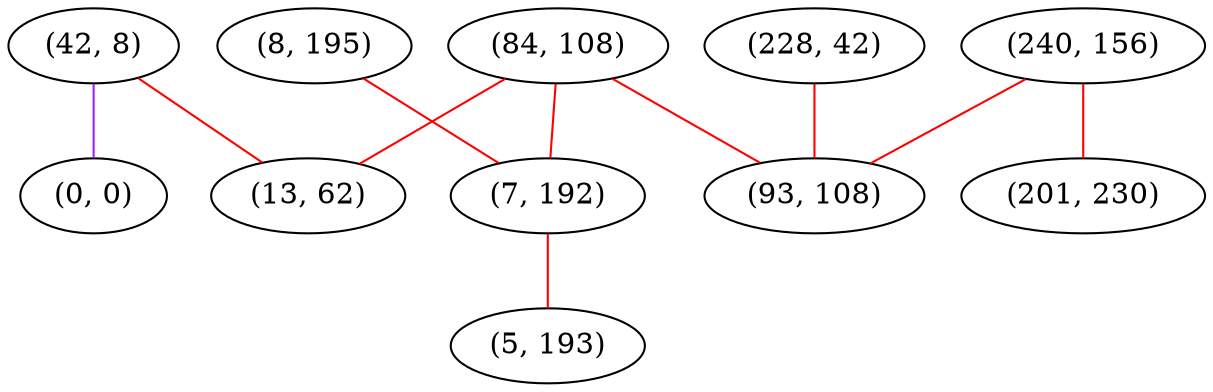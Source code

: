 graph "" {
"(42, 8)";
"(8, 195)";
"(84, 108)";
"(7, 192)";
"(228, 42)";
"(240, 156)";
"(93, 108)";
"(0, 0)";
"(13, 62)";
"(5, 193)";
"(201, 230)";
"(42, 8)" -- "(13, 62)"  [color=red, key=0, weight=1];
"(42, 8)" -- "(0, 0)"  [color=purple, key=0, weight=4];
"(8, 195)" -- "(7, 192)"  [color=red, key=0, weight=1];
"(84, 108)" -- "(13, 62)"  [color=red, key=0, weight=1];
"(84, 108)" -- "(93, 108)"  [color=red, key=0, weight=1];
"(84, 108)" -- "(7, 192)"  [color=red, key=0, weight=1];
"(7, 192)" -- "(5, 193)"  [color=red, key=0, weight=1];
"(228, 42)" -- "(93, 108)"  [color=red, key=0, weight=1];
"(240, 156)" -- "(93, 108)"  [color=red, key=0, weight=1];
"(240, 156)" -- "(201, 230)"  [color=red, key=0, weight=1];
}

